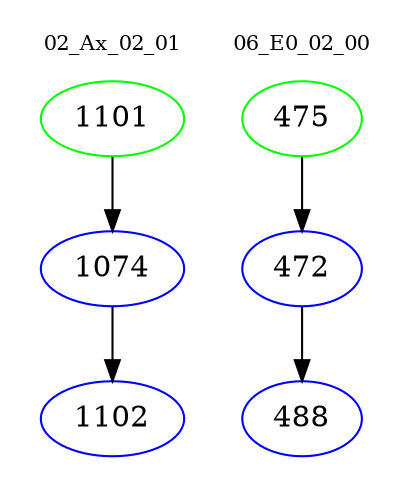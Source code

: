 digraph{
subgraph cluster_0 {
color = white
label = "02_Ax_02_01";
fontsize=10;
T0_1101 [label="1101", color="green"]
T0_1101 -> T0_1074 [color="black"]
T0_1074 [label="1074", color="blue"]
T0_1074 -> T0_1102 [color="black"]
T0_1102 [label="1102", color="blue"]
}
subgraph cluster_1 {
color = white
label = "06_E0_02_00";
fontsize=10;
T1_475 [label="475", color="green"]
T1_475 -> T1_472 [color="black"]
T1_472 [label="472", color="blue"]
T1_472 -> T1_488 [color="black"]
T1_488 [label="488", color="blue"]
}
}
